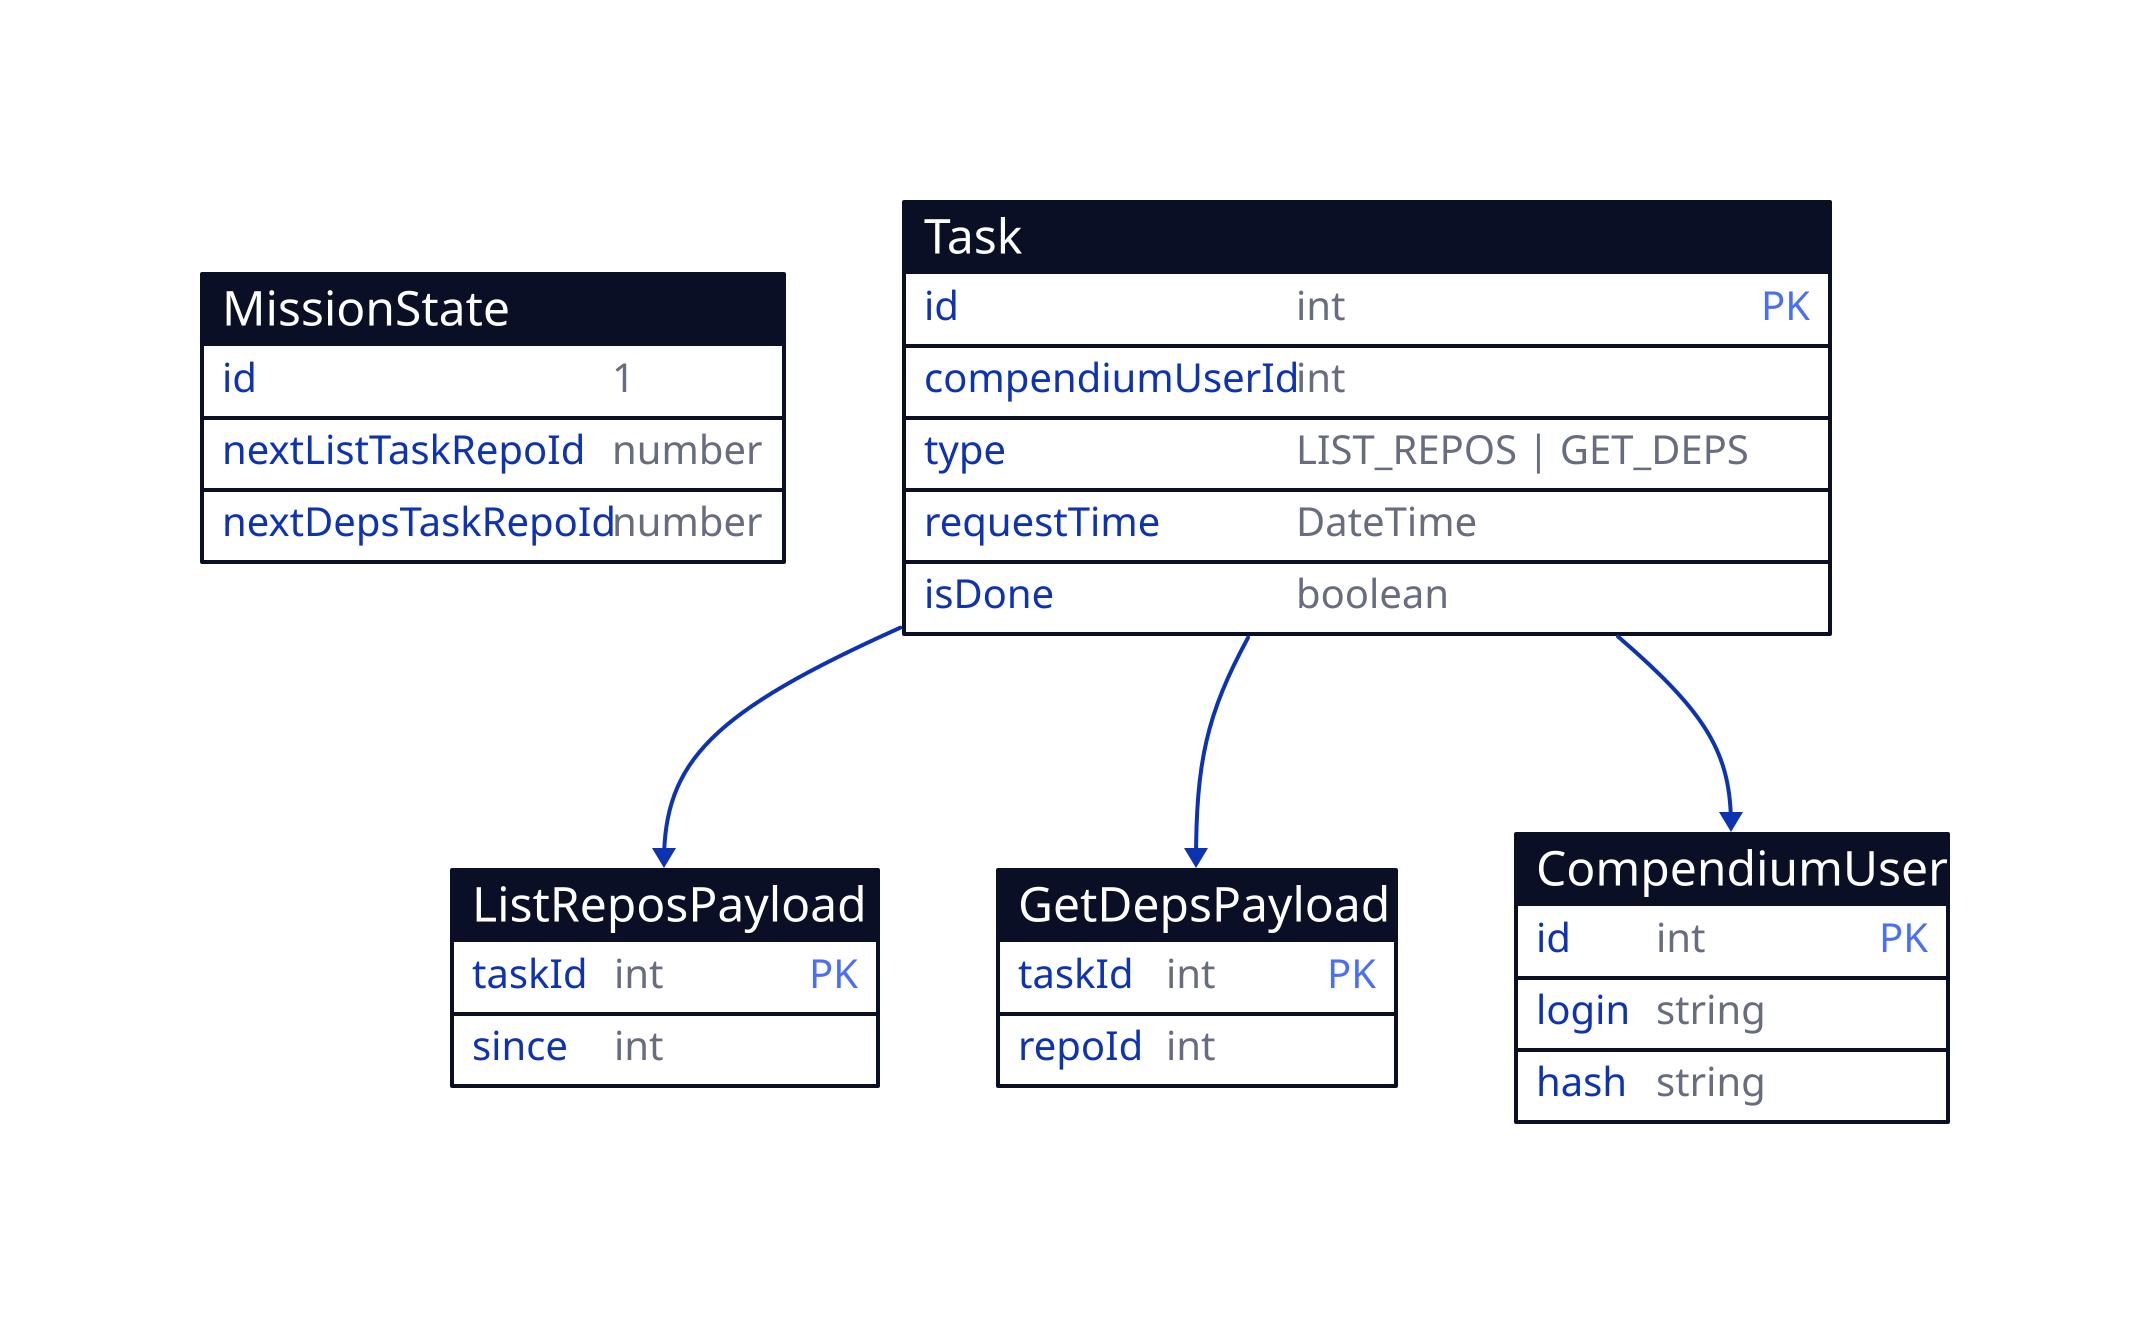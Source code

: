 CompendiumUser {
  shape: sql_table
  id: int { constraint: primary_key }
  login: string
  hash: string
}

MissionState {
  id: 1
  shape: sql_table
  nextListTaskRepoId: number
  nextDepsTaskRepoId: number
}

Task {
  shape: sql_table
  id: int { constraint: primary_key }
  compendiumUserId: int
  type: LIST_REPOS | GET_DEPS
  requestTime: DateTime
  isDone: boolean
}

ListReposPayload {
  shape: sql_table
  taskId: int { constraint: primary_key }
  since: int
}

GetDepsPayload {
  shape: sql_table
  taskId: int { constraint: primary_key }
  repoId: int
}

Task -> ListReposPayload
Task -> GetDepsPayload
Task -> CompendiumUser